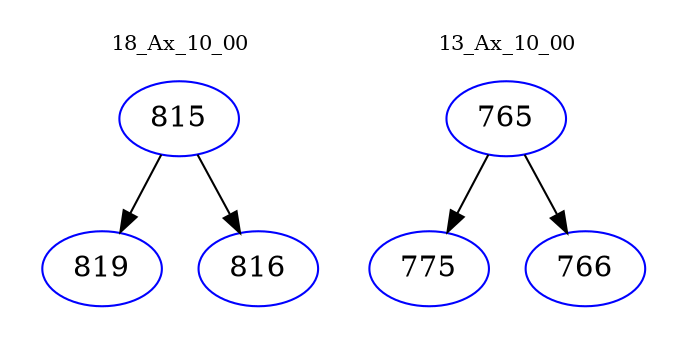 digraph{
subgraph cluster_0 {
color = white
label = "18_Ax_10_00";
fontsize=10;
T0_815 [label="815", color="blue"]
T0_815 -> T0_819 [color="black"]
T0_819 [label="819", color="blue"]
T0_815 -> T0_816 [color="black"]
T0_816 [label="816", color="blue"]
}
subgraph cluster_1 {
color = white
label = "13_Ax_10_00";
fontsize=10;
T1_765 [label="765", color="blue"]
T1_765 -> T1_775 [color="black"]
T1_775 [label="775", color="blue"]
T1_765 -> T1_766 [color="black"]
T1_766 [label="766", color="blue"]
}
}
